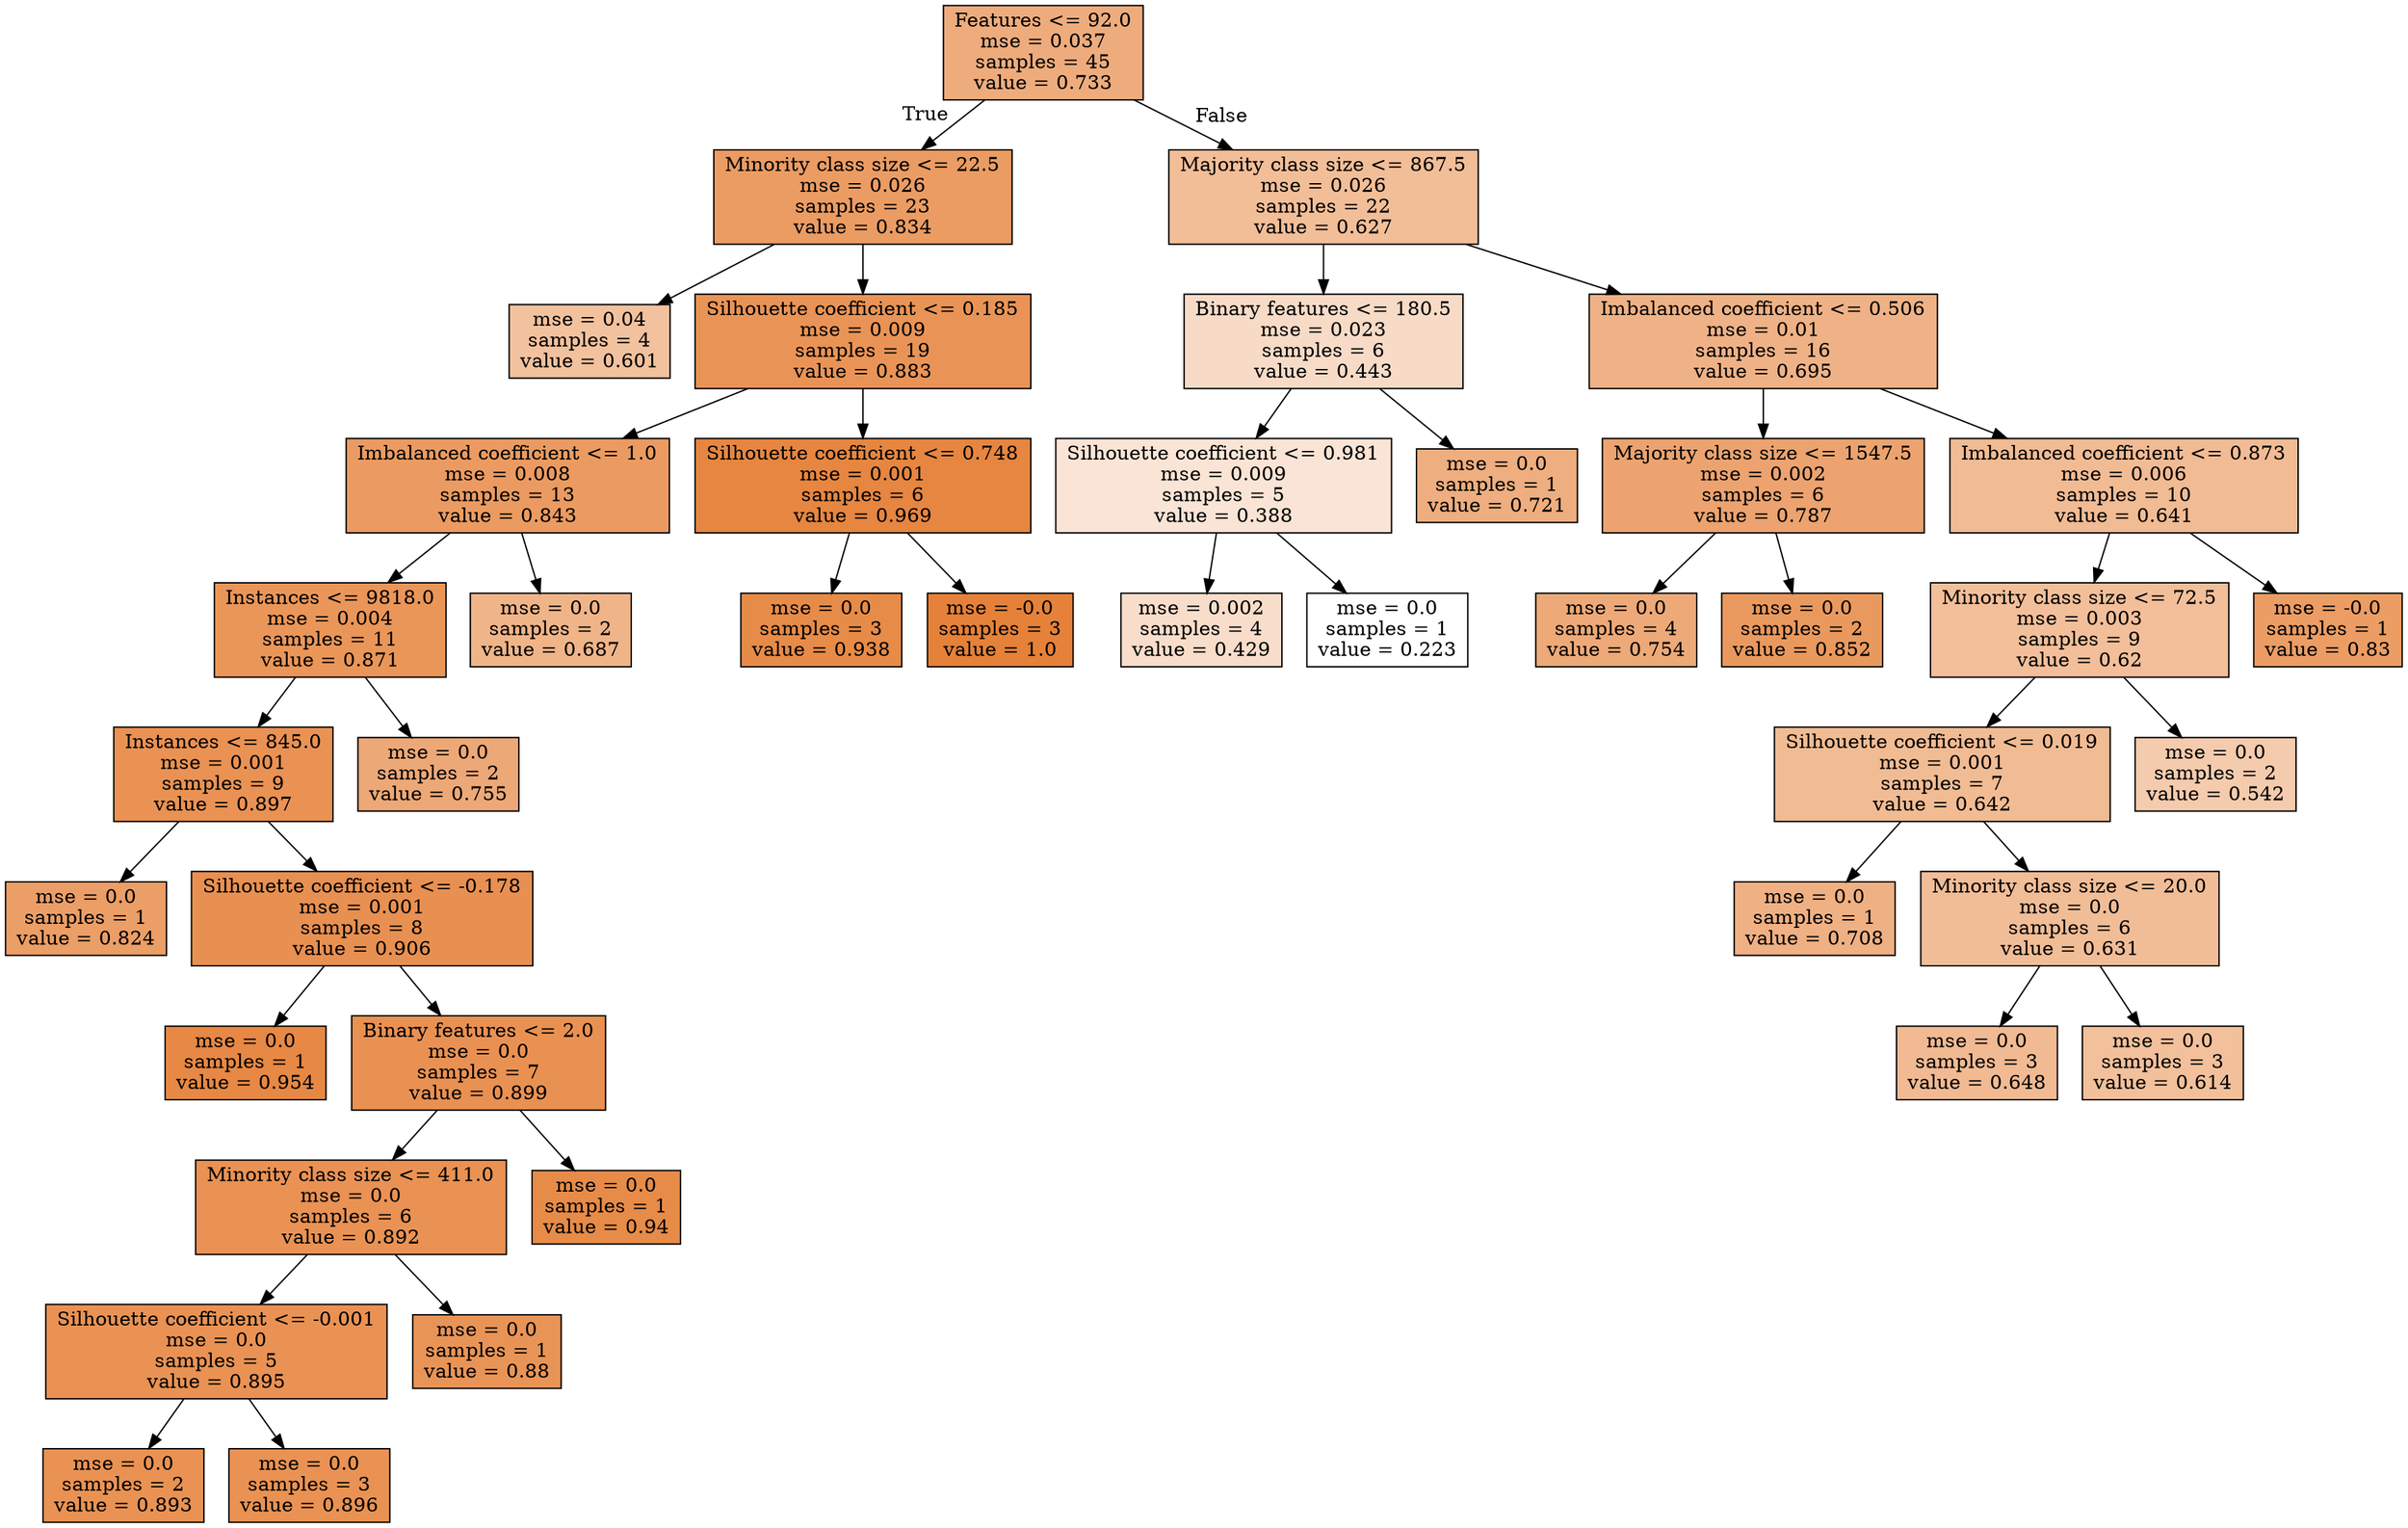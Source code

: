 digraph Tree {
node [shape=box, style="filled", color="black"] ;
0 [label="Features <= 92.0\nmse = 0.037\nsamples = 45\nvalue = 0.733", fillcolor="#e58139a7"] ;
1 [label="Minority class size <= 22.5\nmse = 0.026\nsamples = 23\nvalue = 0.834", fillcolor="#e58139c8"] ;
0 -> 1 [labeldistance=2.5, labelangle=45, headlabel="True"] ;
2 [label="mse = 0.04\nsamples = 4\nvalue = 0.601", fillcolor="#e581397c"] ;
1 -> 2 ;
3 [label="Silhouette coefficient <= 0.185\nmse = 0.009\nsamples = 19\nvalue = 0.883", fillcolor="#e58139d9"] ;
1 -> 3 ;
4 [label="Imbalanced coefficient <= 1.0\nmse = 0.008\nsamples = 13\nvalue = 0.843", fillcolor="#e58139cb"] ;
3 -> 4 ;
5 [label="Instances <= 9818.0\nmse = 0.004\nsamples = 11\nvalue = 0.871", fillcolor="#e58139d5"] ;
4 -> 5 ;
6 [label="Instances <= 845.0\nmse = 0.001\nsamples = 9\nvalue = 0.897", fillcolor="#e58139dd"] ;
5 -> 6 ;
7 [label="mse = 0.0\nsamples = 1\nvalue = 0.824", fillcolor="#e58139c5"] ;
6 -> 7 ;
8 [label="Silhouette coefficient <= -0.178\nmse = 0.001\nsamples = 8\nvalue = 0.906", fillcolor="#e58139e0"] ;
6 -> 8 ;
9 [label="mse = 0.0\nsamples = 1\nvalue = 0.954", fillcolor="#e58139f0"] ;
8 -> 9 ;
10 [label="Binary features <= 2.0\nmse = 0.0\nsamples = 7\nvalue = 0.899", fillcolor="#e58139de"] ;
8 -> 10 ;
11 [label="Minority class size <= 411.0\nmse = 0.0\nsamples = 6\nvalue = 0.892", fillcolor="#e58139dc"] ;
10 -> 11 ;
12 [label="Silhouette coefficient <= -0.001\nmse = 0.0\nsamples = 5\nvalue = 0.895", fillcolor="#e58139dc"] ;
11 -> 12 ;
13 [label="mse = 0.0\nsamples = 2\nvalue = 0.893", fillcolor="#e58139dc"] ;
12 -> 13 ;
14 [label="mse = 0.0\nsamples = 3\nvalue = 0.896", fillcolor="#e58139dd"] ;
12 -> 14 ;
15 [label="mse = 0.0\nsamples = 1\nvalue = 0.88", fillcolor="#e58139d8"] ;
11 -> 15 ;
16 [label="mse = 0.0\nsamples = 1\nvalue = 0.94", fillcolor="#e58139eb"] ;
10 -> 16 ;
17 [label="mse = 0.0\nsamples = 2\nvalue = 0.755", fillcolor="#e58139af"] ;
5 -> 17 ;
18 [label="mse = 0.0\nsamples = 2\nvalue = 0.687", fillcolor="#e5813998"] ;
4 -> 18 ;
19 [label="Silhouette coefficient <= 0.748\nmse = 0.001\nsamples = 6\nvalue = 0.969", fillcolor="#e58139f5"] ;
3 -> 19 ;
20 [label="mse = 0.0\nsamples = 3\nvalue = 0.938", fillcolor="#e58139eb"] ;
19 -> 20 ;
21 [label="mse = -0.0\nsamples = 3\nvalue = 1.0", fillcolor="#e58139ff"] ;
19 -> 21 ;
22 [label="Majority class size <= 867.5\nmse = 0.026\nsamples = 22\nvalue = 0.627", fillcolor="#e5813984"] ;
0 -> 22 [labeldistance=2.5, labelangle=-45, headlabel="False"] ;
23 [label="Binary features <= 180.5\nmse = 0.023\nsamples = 6\nvalue = 0.443", fillcolor="#e5813948"] ;
22 -> 23 ;
24 [label="Silhouette coefficient <= 0.981\nmse = 0.009\nsamples = 5\nvalue = 0.388", fillcolor="#e5813936"] ;
23 -> 24 ;
25 [label="mse = 0.002\nsamples = 4\nvalue = 0.429", fillcolor="#e5813944"] ;
24 -> 25 ;
26 [label="mse = 0.0\nsamples = 1\nvalue = 0.223", fillcolor="#e5813900"] ;
24 -> 26 ;
27 [label="mse = 0.0\nsamples = 1\nvalue = 0.721", fillcolor="#e58139a4"] ;
23 -> 27 ;
28 [label="Imbalanced coefficient <= 0.506\nmse = 0.01\nsamples = 16\nvalue = 0.695", fillcolor="#e581399b"] ;
22 -> 28 ;
29 [label="Majority class size <= 1547.5\nmse = 0.002\nsamples = 6\nvalue = 0.787", fillcolor="#e58139b9"] ;
28 -> 29 ;
30 [label="mse = 0.0\nsamples = 4\nvalue = 0.754", fillcolor="#e58139ae"] ;
29 -> 30 ;
31 [label="mse = 0.0\nsamples = 2\nvalue = 0.852", fillcolor="#e58139cf"] ;
29 -> 31 ;
32 [label="Imbalanced coefficient <= 0.873\nmse = 0.006\nsamples = 10\nvalue = 0.641", fillcolor="#e5813989"] ;
28 -> 32 ;
33 [label="Minority class size <= 72.5\nmse = 0.003\nsamples = 9\nvalue = 0.62", fillcolor="#e5813982"] ;
32 -> 33 ;
34 [label="Silhouette coefficient <= 0.019\nmse = 0.001\nsamples = 7\nvalue = 0.642", fillcolor="#e581398a"] ;
33 -> 34 ;
35 [label="mse = 0.0\nsamples = 1\nvalue = 0.708", fillcolor="#e581399f"] ;
34 -> 35 ;
36 [label="Minority class size <= 20.0\nmse = 0.0\nsamples = 6\nvalue = 0.631", fillcolor="#e5813986"] ;
34 -> 36 ;
37 [label="mse = 0.0\nsamples = 3\nvalue = 0.648", fillcolor="#e581398b"] ;
36 -> 37 ;
38 [label="mse = 0.0\nsamples = 3\nvalue = 0.614", fillcolor="#e5813980"] ;
36 -> 38 ;
39 [label="mse = 0.0\nsamples = 2\nvalue = 0.542", fillcolor="#e5813969"] ;
33 -> 39 ;
40 [label="mse = -0.0\nsamples = 1\nvalue = 0.83", fillcolor="#e58139c7"] ;
32 -> 40 ;
}